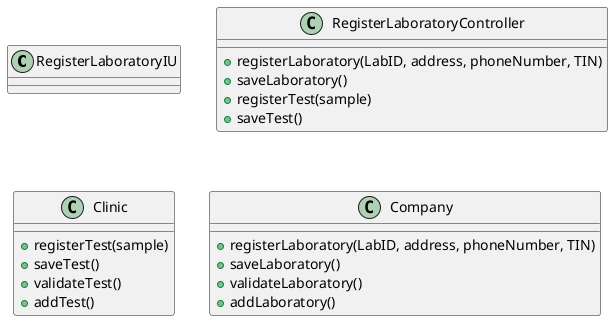@startuml
skinparam classAtributionIconSize 0

class RegisterLaboratoryIU

class RegisterLaboratoryController {
    +registerLaboratory(LabID, address, phoneNumber, TIN)
    +saveLaboratory()
    +registerTest(sample)
    +saveTest()
}

class Clinic {
    +registerTest(sample)
    +saveTest()
    +validateTest()
    +addTest()
  }

class Company {
    +registerLaboratory(LabID, address, phoneNumber, TIN)
    +saveLaboratory()
    +validateLaboratory()
    +addLaboratory()

}

@enduml
